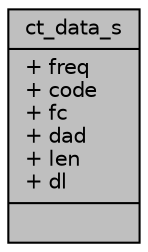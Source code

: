 digraph "ct_data_s"
{
 // INTERACTIVE_SVG=YES
  edge [fontname="Helvetica",fontsize="10",labelfontname="Helvetica",labelfontsize="10"];
  node [fontname="Helvetica",fontsize="10",shape=record];
  Node1 [label="{ct_data_s\n|+ freq\l+ code\l+ fc\l+ dad\l+ len\l+ dl\l|}",height=0.2,width=0.4,color="black", fillcolor="grey75", style="filled", fontcolor="black"];
}
